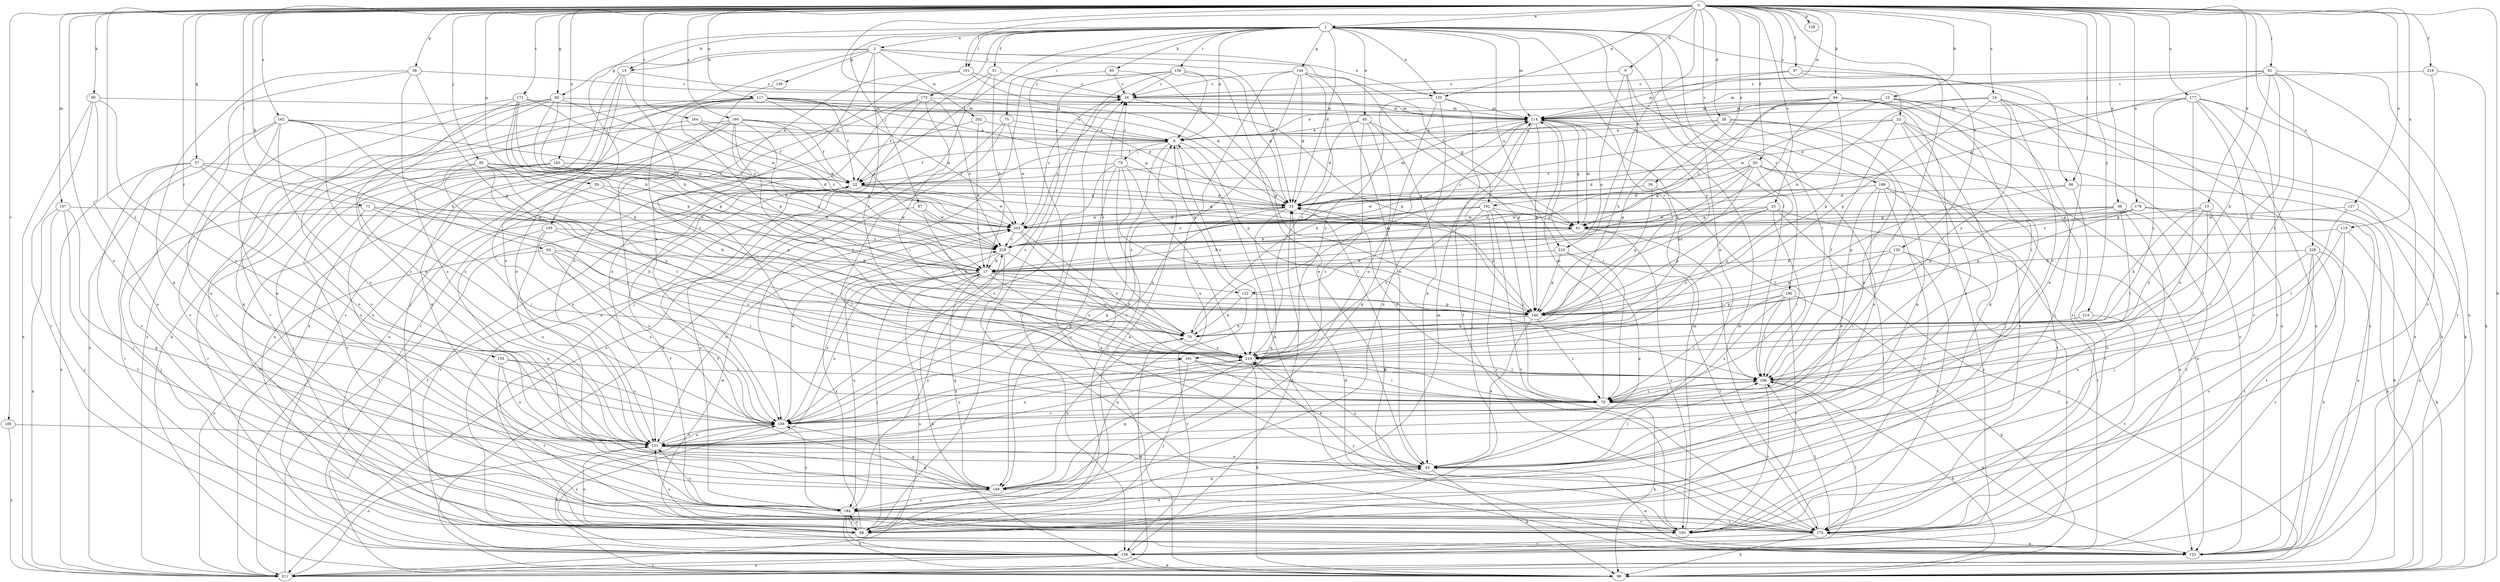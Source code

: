 strict digraph  {
0;
1;
3;
8;
9;
10;
13;
14;
17;
22;
23;
24;
26;
28;
35;
36;
39;
40;
43;
47;
50;
51;
52;
57;
58;
59;
60;
61;
64;
65;
70;
71;
75;
78;
79;
81;
85;
86;
87;
88;
90;
94;
96;
101;
105;
106;
107;
114;
115;
117;
120;
122;
123;
127;
130;
131;
138;
139;
140;
144;
149;
155;
156;
158;
160;
162;
164;
166;
171;
173;
175;
177;
178;
183;
184;
186;
189;
190;
191;
192;
193;
202;
203;
210;
211;
214;
218;
219;
228;
229;
0 -> 1  [label=a];
0 -> 9  [label=b];
0 -> 10  [label=b];
0 -> 13  [label=b];
0 -> 22  [label=c];
0 -> 23  [label=c];
0 -> 24  [label=c];
0 -> 28  [label=d];
0 -> 35  [label=d];
0 -> 36  [label=e];
0 -> 39  [label=e];
0 -> 47  [label=f];
0 -> 50  [label=f];
0 -> 57  [label=g];
0 -> 58  [label=g];
0 -> 59  [label=g];
0 -> 60  [label=g];
0 -> 64  [label=h];
0 -> 71  [label=i];
0 -> 81  [label=j];
0 -> 85  [label=j];
0 -> 86  [label=j];
0 -> 90  [label=k];
0 -> 94  [label=k];
0 -> 96  [label=k];
0 -> 101  [label=l];
0 -> 107  [label=m];
0 -> 114  [label=m];
0 -> 115  [label=n];
0 -> 117  [label=n];
0 -> 120  [label=n];
0 -> 127  [label=o];
0 -> 130  [label=o];
0 -> 138  [label=p];
0 -> 155  [label=r];
0 -> 160  [label=s];
0 -> 162  [label=s];
0 -> 164  [label=s];
0 -> 166  [label=s];
0 -> 171  [label=t];
0 -> 177  [label=u];
0 -> 178  [label=u];
0 -> 183  [label=u];
0 -> 184  [label=u];
0 -> 186  [label=v];
0 -> 189  [label=v];
0 -> 210  [label=x];
0 -> 214  [label=y];
0 -> 218  [label=y];
0 -> 228  [label=z];
1 -> 3  [label=a];
1 -> 8  [label=a];
1 -> 14  [label=b];
1 -> 35  [label=d];
1 -> 40  [label=e];
1 -> 43  [label=e];
1 -> 51  [label=f];
1 -> 52  [label=f];
1 -> 65  [label=h];
1 -> 75  [label=i];
1 -> 86  [label=j];
1 -> 87  [label=j];
1 -> 101  [label=l];
1 -> 105  [label=l];
1 -> 106  [label=l];
1 -> 114  [label=m];
1 -> 120  [label=n];
1 -> 144  [label=q];
1 -> 156  [label=r];
1 -> 173  [label=t];
1 -> 190  [label=v];
1 -> 191  [label=v];
1 -> 210  [label=x];
1 -> 219  [label=y];
3 -> 14  [label=b];
3 -> 35  [label=d];
3 -> 60  [label=g];
3 -> 120  [label=n];
3 -> 139  [label=p];
3 -> 166  [label=s];
3 -> 191  [label=v];
3 -> 192  [label=v];
3 -> 202  [label=w];
3 -> 211  [label=x];
8 -> 52  [label=f];
8 -> 78  [label=i];
8 -> 140  [label=p];
8 -> 149  [label=q];
8 -> 219  [label=y];
9 -> 26  [label=c];
9 -> 70  [label=h];
9 -> 106  [label=l];
9 -> 122  [label=n];
10 -> 52  [label=f];
10 -> 79  [label=i];
10 -> 88  [label=j];
10 -> 96  [label=k];
10 -> 114  [label=m];
10 -> 192  [label=v];
10 -> 203  [label=w];
13 -> 61  [label=g];
13 -> 70  [label=h];
13 -> 79  [label=i];
13 -> 106  [label=l];
13 -> 219  [label=y];
14 -> 26  [label=c];
14 -> 131  [label=o];
14 -> 158  [label=r];
14 -> 166  [label=s];
14 -> 211  [label=x];
17 -> 70  [label=h];
17 -> 88  [label=j];
17 -> 122  [label=n];
17 -> 131  [label=o];
17 -> 149  [label=q];
17 -> 166  [label=s];
17 -> 211  [label=x];
17 -> 219  [label=y];
22 -> 8  [label=a];
22 -> 43  [label=e];
22 -> 88  [label=j];
22 -> 106  [label=l];
22 -> 123  [label=n];
22 -> 149  [label=q];
22 -> 229  [label=z];
23 -> 61  [label=g];
23 -> 79  [label=i];
23 -> 140  [label=p];
23 -> 158  [label=r];
23 -> 203  [label=w];
23 -> 211  [label=x];
23 -> 219  [label=y];
24 -> 17  [label=b];
24 -> 43  [label=e];
24 -> 114  [label=m];
24 -> 123  [label=n];
24 -> 140  [label=p];
24 -> 166  [label=s];
24 -> 219  [label=y];
26 -> 114  [label=m];
26 -> 140  [label=p];
28 -> 8  [label=a];
28 -> 52  [label=f];
28 -> 131  [label=o];
28 -> 140  [label=p];
28 -> 149  [label=q];
28 -> 193  [label=v];
35 -> 114  [label=m];
35 -> 140  [label=p];
35 -> 149  [label=q];
35 -> 166  [label=s];
35 -> 203  [label=w];
36 -> 61  [label=g];
36 -> 88  [label=j];
36 -> 106  [label=l];
36 -> 140  [label=p];
36 -> 175  [label=t];
36 -> 203  [label=w];
39 -> 35  [label=d];
39 -> 106  [label=l];
39 -> 140  [label=p];
39 -> 203  [label=w];
40 -> 8  [label=a];
40 -> 35  [label=d];
40 -> 43  [label=e];
40 -> 140  [label=p];
40 -> 149  [label=q];
40 -> 166  [label=s];
43 -> 96  [label=k];
43 -> 106  [label=l];
43 -> 149  [label=q];
43 -> 219  [label=y];
47 -> 26  [label=c];
47 -> 79  [label=i];
47 -> 114  [label=m];
47 -> 211  [label=x];
50 -> 17  [label=b];
50 -> 35  [label=d];
50 -> 52  [label=f];
50 -> 61  [label=g];
50 -> 123  [label=n];
50 -> 131  [label=o];
50 -> 140  [label=p];
50 -> 175  [label=t];
50 -> 219  [label=y];
51 -> 17  [label=b];
51 -> 26  [label=c];
51 -> 88  [label=j];
51 -> 123  [label=n];
52 -> 35  [label=d];
52 -> 61  [label=g];
52 -> 158  [label=r];
52 -> 184  [label=u];
52 -> 203  [label=w];
57 -> 52  [label=f];
57 -> 88  [label=j];
57 -> 106  [label=l];
57 -> 131  [label=o];
57 -> 158  [label=r];
57 -> 211  [label=x];
58 -> 26  [label=c];
58 -> 70  [label=h];
58 -> 140  [label=p];
58 -> 149  [label=q];
58 -> 184  [label=u];
59 -> 35  [label=d];
59 -> 140  [label=p];
59 -> 166  [label=s];
60 -> 17  [label=b];
60 -> 114  [label=m];
60 -> 131  [label=o];
60 -> 140  [label=p];
60 -> 193  [label=v];
60 -> 203  [label=w];
60 -> 211  [label=x];
61 -> 17  [label=b];
61 -> 106  [label=l];
61 -> 114  [label=m];
61 -> 193  [label=v];
64 -> 17  [label=b];
64 -> 79  [label=i];
64 -> 166  [label=s];
64 -> 211  [label=x];
64 -> 219  [label=y];
65 -> 26  [label=c];
65 -> 140  [label=p];
65 -> 166  [label=s];
70 -> 26  [label=c];
70 -> 114  [label=m];
70 -> 211  [label=x];
70 -> 219  [label=y];
71 -> 70  [label=h];
71 -> 79  [label=i];
71 -> 88  [label=j];
71 -> 175  [label=t];
71 -> 203  [label=w];
75 -> 8  [label=a];
75 -> 96  [label=k];
75 -> 203  [label=w];
75 -> 211  [label=x];
78 -> 26  [label=c];
78 -> 52  [label=f];
78 -> 61  [label=g];
78 -> 88  [label=j];
78 -> 106  [label=l];
78 -> 149  [label=q];
78 -> 166  [label=s];
78 -> 219  [label=y];
79 -> 35  [label=d];
79 -> 96  [label=k];
79 -> 106  [label=l];
79 -> 114  [label=m];
79 -> 166  [label=s];
81 -> 26  [label=c];
81 -> 61  [label=g];
81 -> 70  [label=h];
81 -> 106  [label=l];
81 -> 114  [label=m];
81 -> 123  [label=n];
81 -> 158  [label=r];
81 -> 219  [label=y];
85 -> 17  [label=b];
85 -> 52  [label=f];
85 -> 61  [label=g];
85 -> 70  [label=h];
85 -> 79  [label=i];
85 -> 131  [label=o];
85 -> 219  [label=y];
85 -> 229  [label=z];
86 -> 35  [label=d];
86 -> 96  [label=k];
86 -> 140  [label=p];
86 -> 175  [label=t];
87 -> 70  [label=h];
87 -> 79  [label=i];
87 -> 203  [label=w];
87 -> 229  [label=z];
88 -> 8  [label=a];
88 -> 43  [label=e];
88 -> 131  [label=o];
88 -> 184  [label=u];
88 -> 203  [label=w];
88 -> 229  [label=z];
90 -> 114  [label=m];
90 -> 158  [label=r];
90 -> 166  [label=s];
90 -> 184  [label=u];
90 -> 211  [label=x];
94 -> 8  [label=a];
94 -> 17  [label=b];
94 -> 79  [label=i];
94 -> 96  [label=k];
94 -> 114  [label=m];
94 -> 140  [label=p];
94 -> 175  [label=t];
94 -> 229  [label=z];
96 -> 17  [label=b];
96 -> 26  [label=c];
96 -> 52  [label=f];
101 -> 26  [label=c];
101 -> 35  [label=d];
101 -> 43  [label=e];
101 -> 131  [label=o];
105 -> 131  [label=o];
105 -> 149  [label=q];
105 -> 166  [label=s];
105 -> 219  [label=y];
105 -> 229  [label=z];
106 -> 79  [label=i];
106 -> 96  [label=k];
106 -> 123  [label=n];
106 -> 193  [label=v];
107 -> 88  [label=j];
107 -> 149  [label=q];
107 -> 175  [label=t];
107 -> 203  [label=w];
107 -> 211  [label=x];
114 -> 8  [label=a];
114 -> 61  [label=g];
114 -> 70  [label=h];
114 -> 79  [label=i];
114 -> 88  [label=j];
114 -> 140  [label=p];
115 -> 96  [label=k];
115 -> 175  [label=t];
115 -> 184  [label=u];
115 -> 229  [label=z];
117 -> 35  [label=d];
117 -> 52  [label=f];
117 -> 61  [label=g];
117 -> 88  [label=j];
117 -> 96  [label=k];
117 -> 114  [label=m];
117 -> 131  [label=o];
117 -> 140  [label=p];
117 -> 203  [label=w];
117 -> 219  [label=y];
117 -> 229  [label=z];
120 -> 114  [label=m];
120 -> 131  [label=o];
120 -> 175  [label=t];
120 -> 184  [label=u];
120 -> 219  [label=y];
122 -> 8  [label=a];
122 -> 70  [label=h];
122 -> 140  [label=p];
122 -> 158  [label=r];
123 -> 35  [label=d];
123 -> 43  [label=e];
127 -> 106  [label=l];
127 -> 123  [label=n];
127 -> 203  [label=w];
130 -> 17  [label=b];
130 -> 79  [label=i];
130 -> 140  [label=p];
130 -> 158  [label=r];
130 -> 175  [label=t];
131 -> 43  [label=e];
131 -> 149  [label=q];
131 -> 166  [label=s];
131 -> 219  [label=y];
139 -> 88  [label=j];
140 -> 43  [label=e];
140 -> 70  [label=h];
140 -> 79  [label=i];
144 -> 26  [label=c];
144 -> 35  [label=d];
144 -> 43  [label=e];
144 -> 61  [label=g];
144 -> 166  [label=s];
144 -> 184  [label=u];
144 -> 219  [label=y];
149 -> 70  [label=h];
149 -> 184  [label=u];
155 -> 106  [label=l];
155 -> 131  [label=o];
155 -> 166  [label=s];
155 -> 175  [label=t];
156 -> 8  [label=a];
156 -> 26  [label=c];
156 -> 35  [label=d];
156 -> 43  [label=e];
156 -> 88  [label=j];
156 -> 158  [label=r];
156 -> 166  [label=s];
158 -> 35  [label=d];
158 -> 96  [label=k];
158 -> 106  [label=l];
158 -> 166  [label=s];
158 -> 211  [label=x];
160 -> 8  [label=a];
160 -> 17  [label=b];
160 -> 52  [label=f];
160 -> 79  [label=i];
160 -> 123  [label=n];
160 -> 149  [label=q];
160 -> 184  [label=u];
160 -> 203  [label=w];
160 -> 219  [label=y];
162 -> 8  [label=a];
162 -> 43  [label=e];
162 -> 131  [label=o];
162 -> 140  [label=p];
162 -> 166  [label=s];
162 -> 193  [label=v];
162 -> 203  [label=w];
162 -> 211  [label=x];
164 -> 8  [label=a];
164 -> 52  [label=f];
164 -> 149  [label=q];
164 -> 229  [label=z];
166 -> 96  [label=k];
166 -> 131  [label=o];
166 -> 149  [label=q];
166 -> 203  [label=w];
171 -> 8  [label=a];
171 -> 17  [label=b];
171 -> 70  [label=h];
171 -> 114  [label=m];
171 -> 131  [label=o];
171 -> 140  [label=p];
171 -> 193  [label=v];
171 -> 229  [label=z];
173 -> 52  [label=f];
173 -> 79  [label=i];
173 -> 114  [label=m];
173 -> 131  [label=o];
173 -> 158  [label=r];
173 -> 229  [label=z];
175 -> 35  [label=d];
175 -> 52  [label=f];
175 -> 96  [label=k];
175 -> 106  [label=l];
175 -> 114  [label=m];
175 -> 123  [label=n];
175 -> 158  [label=r];
175 -> 219  [label=y];
177 -> 35  [label=d];
177 -> 43  [label=e];
177 -> 114  [label=m];
177 -> 123  [label=n];
177 -> 175  [label=t];
177 -> 193  [label=v];
177 -> 211  [label=x];
177 -> 219  [label=y];
178 -> 61  [label=g];
178 -> 96  [label=k];
178 -> 123  [label=n];
178 -> 140  [label=p];
178 -> 203  [label=w];
178 -> 229  [label=z];
183 -> 17  [label=b];
183 -> 35  [label=d];
183 -> 52  [label=f];
183 -> 88  [label=j];
183 -> 158  [label=r];
183 -> 193  [label=v];
184 -> 88  [label=j];
184 -> 96  [label=k];
184 -> 114  [label=m];
184 -> 131  [label=o];
184 -> 158  [label=r];
184 -> 166  [label=s];
184 -> 175  [label=t];
184 -> 193  [label=v];
184 -> 229  [label=z];
186 -> 131  [label=o];
186 -> 211  [label=x];
189 -> 35  [label=d];
189 -> 43  [label=e];
189 -> 88  [label=j];
189 -> 123  [label=n];
189 -> 158  [label=r];
189 -> 193  [label=v];
189 -> 229  [label=z];
190 -> 79  [label=i];
190 -> 96  [label=k];
190 -> 106  [label=l];
190 -> 140  [label=p];
190 -> 166  [label=s];
190 -> 193  [label=v];
191 -> 43  [label=e];
191 -> 79  [label=i];
191 -> 88  [label=j];
191 -> 106  [label=l];
191 -> 166  [label=s];
192 -> 17  [label=b];
192 -> 61  [label=g];
192 -> 79  [label=i];
192 -> 175  [label=t];
192 -> 193  [label=v];
192 -> 219  [label=y];
192 -> 229  [label=z];
193 -> 8  [label=a];
193 -> 52  [label=f];
193 -> 114  [label=m];
193 -> 131  [label=o];
202 -> 8  [label=a];
202 -> 17  [label=b];
202 -> 123  [label=n];
203 -> 26  [label=c];
203 -> 35  [label=d];
203 -> 43  [label=e];
203 -> 131  [label=o];
203 -> 219  [label=y];
203 -> 229  [label=z];
210 -> 17  [label=b];
210 -> 43  [label=e];
210 -> 140  [label=p];
210 -> 175  [label=t];
211 -> 52  [label=f];
211 -> 131  [label=o];
211 -> 158  [label=r];
214 -> 70  [label=h];
214 -> 175  [label=t];
218 -> 26  [label=c];
218 -> 96  [label=k];
218 -> 193  [label=v];
219 -> 96  [label=k];
219 -> 106  [label=l];
219 -> 131  [label=o];
219 -> 149  [label=q];
228 -> 17  [label=b];
228 -> 123  [label=n];
228 -> 131  [label=o];
228 -> 158  [label=r];
228 -> 175  [label=t];
228 -> 193  [label=v];
229 -> 17  [label=b];
229 -> 26  [label=c];
229 -> 123  [label=n];
229 -> 184  [label=u];
229 -> 219  [label=y];
}
